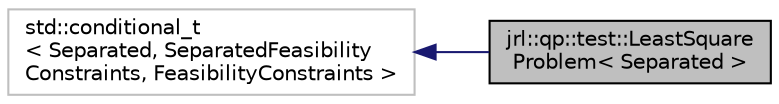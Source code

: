 digraph "jrl::qp::test::LeastSquareProblem&lt; Separated &gt;"
{
  edge [fontname="Helvetica",fontsize="10",labelfontname="Helvetica",labelfontsize="10"];
  node [fontname="Helvetica",fontsize="10",shape=record];
  rankdir="LR";
  Node2 [label="jrl::qp::test::LeastSquare\lProblem\< Separated \>",height=0.2,width=0.4,color="black", fillcolor="grey75", style="filled", fontcolor="black"];
  Node3 -> Node2 [dir="back",color="midnightblue",fontsize="10",style="solid",fontname="Helvetica"];
  Node3 [label="std::conditional_t\l\< Separated, SeparatedFeasibility\lConstraints, FeasibilityConstraints \>",height=0.2,width=0.4,color="grey75", fillcolor="white", style="filled"];
}
